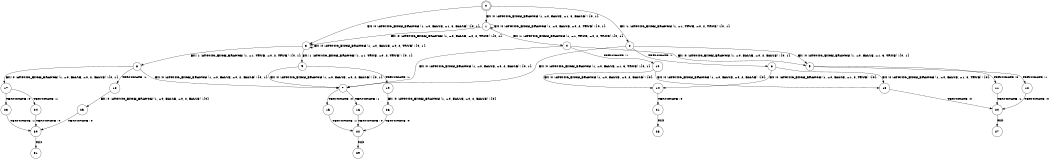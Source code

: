 digraph BCG {
size = "7, 10.5";
center = TRUE;
node [shape = circle];
0 [peripheries = 2];
0 -> 1 [label = "EX !0 !ATOMIC_EXCH_BRANCH (1, +0, FALSE, +1, 3, FALSE) !{0, 1}"];
0 -> 2 [label = "EX !1 !ATOMIC_EXCH_BRANCH (1, +1, TRUE, +0, 2, TRUE) !{0, 1}"];
0 -> 3 [label = "EX !0 !ATOMIC_EXCH_BRANCH (1, +0, FALSE, +1, 3, FALSE) !{0, 1}"];
1 -> 1 [label = "EX !0 !ATOMIC_EXCH_BRANCH (1, +0, FALSE, +0, 2, TRUE) !{0, 1}"];
1 -> 4 [label = "EX !1 !ATOMIC_EXCH_BRANCH (1, +1, TRUE, +0, 2, TRUE) !{0, 1}"];
1 -> 3 [label = "EX !0 !ATOMIC_EXCH_BRANCH (1, +0, FALSE, +0, 2, TRUE) !{0, 1}"];
2 -> 5 [label = "EX !0 !ATOMIC_EXCH_BRANCH (1, +0, FALSE, +1, 3, TRUE) !{0, 1}"];
2 -> 6 [label = "TERMINATE !1"];
2 -> 7 [label = "EX !0 !ATOMIC_EXCH_BRANCH (1, +0, FALSE, +1, 3, TRUE) !{0, 1}"];
3 -> 8 [label = "EX !1 !ATOMIC_EXCH_BRANCH (1, +1, TRUE, +0, 2, TRUE) !{0, 1}"];
3 -> 3 [label = "EX !0 !ATOMIC_EXCH_BRANCH (1, +0, FALSE, +0, 2, TRUE) !{0, 1}"];
3 -> 9 [label = "EX !1 !ATOMIC_EXCH_BRANCH (1, +1, TRUE, +0, 2, TRUE) !{0, 1}"];
4 -> 5 [label = "EX !0 !ATOMIC_EXCH_BRANCH (1, +0, FALSE, +0, 2, FALSE) !{0, 1}"];
4 -> 10 [label = "TERMINATE !1"];
4 -> 7 [label = "EX !0 !ATOMIC_EXCH_BRANCH (1, +0, FALSE, +0, 2, FALSE) !{0, 1}"];
5 -> 11 [label = "TERMINATE !0"];
5 -> 12 [label = "TERMINATE !1"];
6 -> 13 [label = "EX !0 !ATOMIC_EXCH_BRANCH (1, +0, FALSE, +1, 3, TRUE) !{0}"];
6 -> 14 [label = "EX !0 !ATOMIC_EXCH_BRANCH (1, +0, FALSE, +1, 3, TRUE) !{0}"];
7 -> 15 [label = "TERMINATE !0"];
7 -> 16 [label = "TERMINATE !1"];
8 -> 17 [label = "EX !0 !ATOMIC_EXCH_BRANCH (1, +0, FALSE, +0, 2, FALSE) !{0, 1}"];
8 -> 18 [label = "TERMINATE !1"];
8 -> 7 [label = "EX !0 !ATOMIC_EXCH_BRANCH (1, +0, FALSE, +0, 2, FALSE) !{0, 1}"];
9 -> 7 [label = "EX !0 !ATOMIC_EXCH_BRANCH (1, +0, FALSE, +0, 2, FALSE) !{0, 1}"];
9 -> 19 [label = "TERMINATE !1"];
10 -> 13 [label = "EX !0 !ATOMIC_EXCH_BRANCH (1, +0, FALSE, +0, 2, FALSE) !{0}"];
10 -> 14 [label = "EX !0 !ATOMIC_EXCH_BRANCH (1, +0, FALSE, +0, 2, FALSE) !{0}"];
11 -> 20 [label = "TERMINATE !1"];
12 -> 20 [label = "TERMINATE !0"];
13 -> 20 [label = "TERMINATE !0"];
14 -> 21 [label = "TERMINATE !0"];
15 -> 22 [label = "TERMINATE !1"];
16 -> 22 [label = "TERMINATE !0"];
17 -> 23 [label = "TERMINATE !0"];
17 -> 24 [label = "TERMINATE !1"];
18 -> 25 [label = "EX !0 !ATOMIC_EXCH_BRANCH (1, +0, FALSE, +0, 2, FALSE) !{0}"];
19 -> 26 [label = "EX !0 !ATOMIC_EXCH_BRANCH (1, +0, FALSE, +0, 2, FALSE) !{0}"];
20 -> 27 [label = "exit"];
21 -> 28 [label = "exit"];
22 -> 29 [label = "exit"];
23 -> 30 [label = "TERMINATE !1"];
24 -> 30 [label = "TERMINATE !0"];
25 -> 30 [label = "TERMINATE !0"];
26 -> 22 [label = "TERMINATE !0"];
30 -> 31 [label = "exit"];
}
